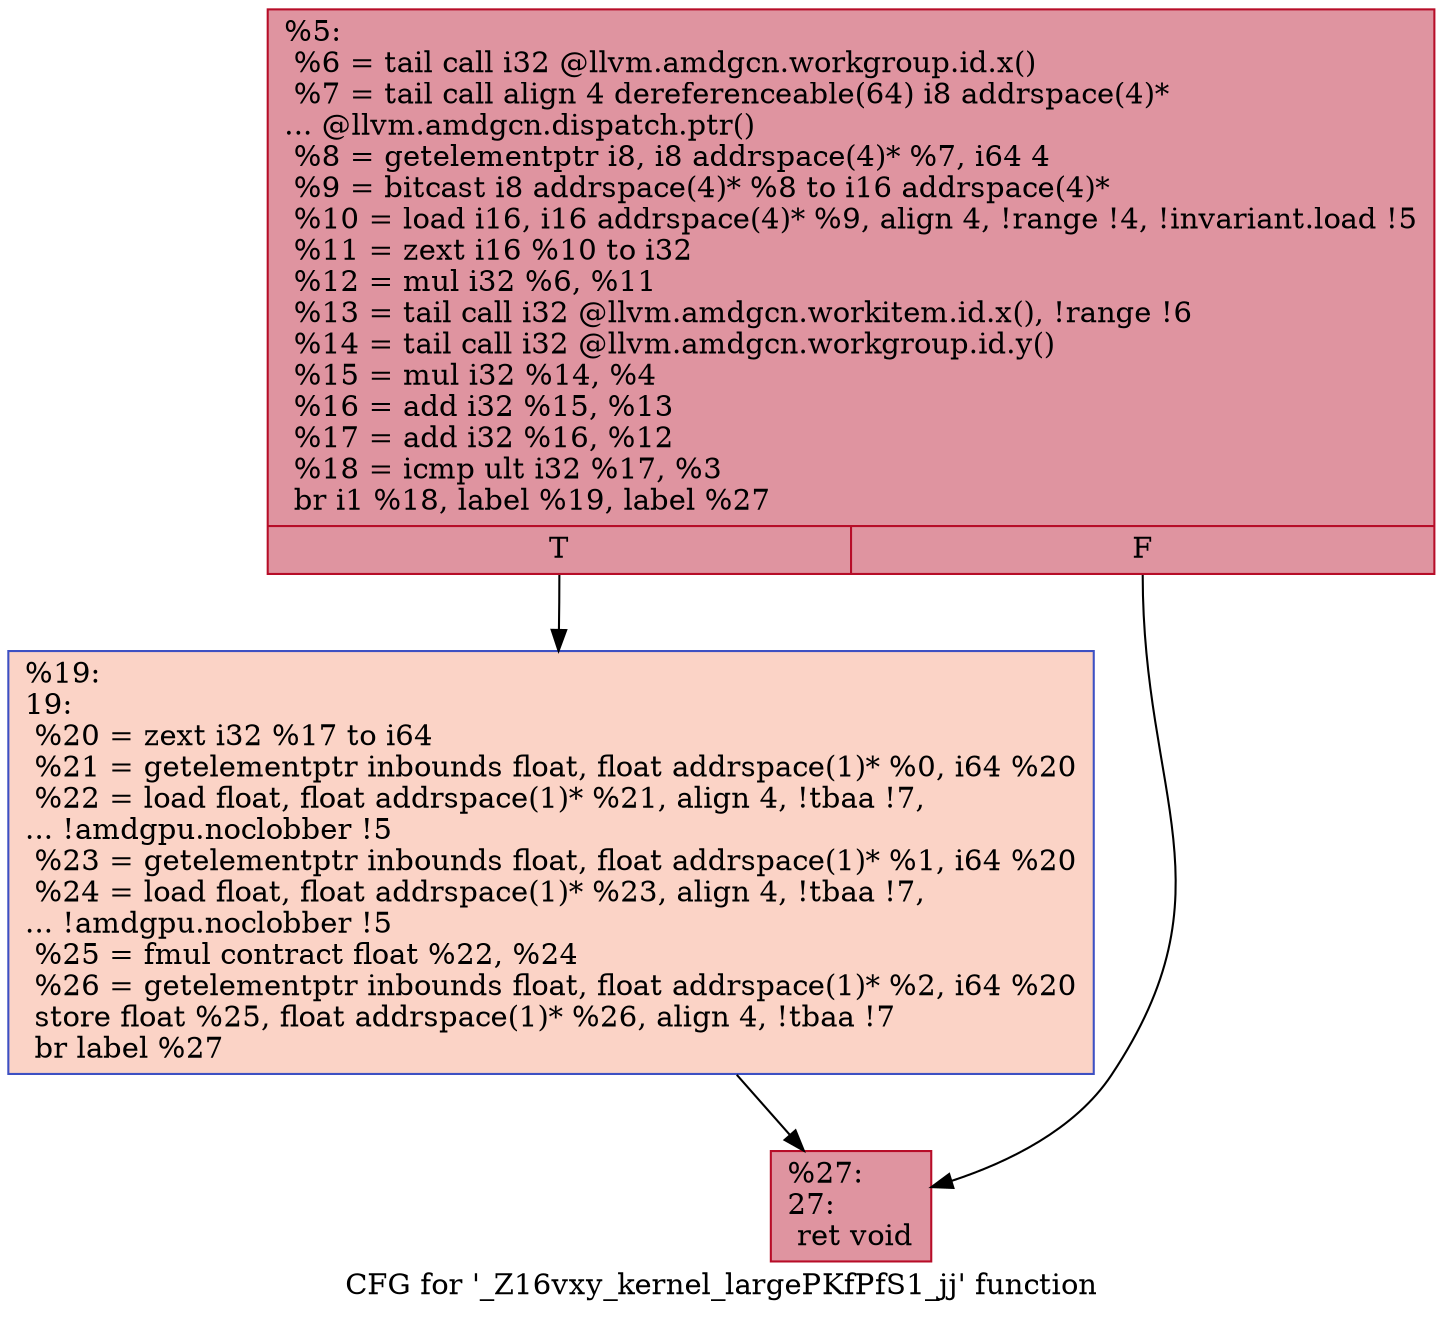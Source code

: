 digraph "CFG for '_Z16vxy_kernel_largePKfPfS1_jj' function" {
	label="CFG for '_Z16vxy_kernel_largePKfPfS1_jj' function";

	Node0x481c2a0 [shape=record,color="#b70d28ff", style=filled, fillcolor="#b70d2870",label="{%5:\l  %6 = tail call i32 @llvm.amdgcn.workgroup.id.x()\l  %7 = tail call align 4 dereferenceable(64) i8 addrspace(4)*\l... @llvm.amdgcn.dispatch.ptr()\l  %8 = getelementptr i8, i8 addrspace(4)* %7, i64 4\l  %9 = bitcast i8 addrspace(4)* %8 to i16 addrspace(4)*\l  %10 = load i16, i16 addrspace(4)* %9, align 4, !range !4, !invariant.load !5\l  %11 = zext i16 %10 to i32\l  %12 = mul i32 %6, %11\l  %13 = tail call i32 @llvm.amdgcn.workitem.id.x(), !range !6\l  %14 = tail call i32 @llvm.amdgcn.workgroup.id.y()\l  %15 = mul i32 %14, %4\l  %16 = add i32 %15, %13\l  %17 = add i32 %16, %12\l  %18 = icmp ult i32 %17, %3\l  br i1 %18, label %19, label %27\l|{<s0>T|<s1>F}}"];
	Node0x481c2a0:s0 -> Node0x481e4e0;
	Node0x481c2a0:s1 -> Node0x481e570;
	Node0x481e4e0 [shape=record,color="#3d50c3ff", style=filled, fillcolor="#f59c7d70",label="{%19:\l19:                                               \l  %20 = zext i32 %17 to i64\l  %21 = getelementptr inbounds float, float addrspace(1)* %0, i64 %20\l  %22 = load float, float addrspace(1)* %21, align 4, !tbaa !7,\l... !amdgpu.noclobber !5\l  %23 = getelementptr inbounds float, float addrspace(1)* %1, i64 %20\l  %24 = load float, float addrspace(1)* %23, align 4, !tbaa !7,\l... !amdgpu.noclobber !5\l  %25 = fmul contract float %22, %24\l  %26 = getelementptr inbounds float, float addrspace(1)* %2, i64 %20\l  store float %25, float addrspace(1)* %26, align 4, !tbaa !7\l  br label %27\l}"];
	Node0x481e4e0 -> Node0x481e570;
	Node0x481e570 [shape=record,color="#b70d28ff", style=filled, fillcolor="#b70d2870",label="{%27:\l27:                                               \l  ret void\l}"];
}
